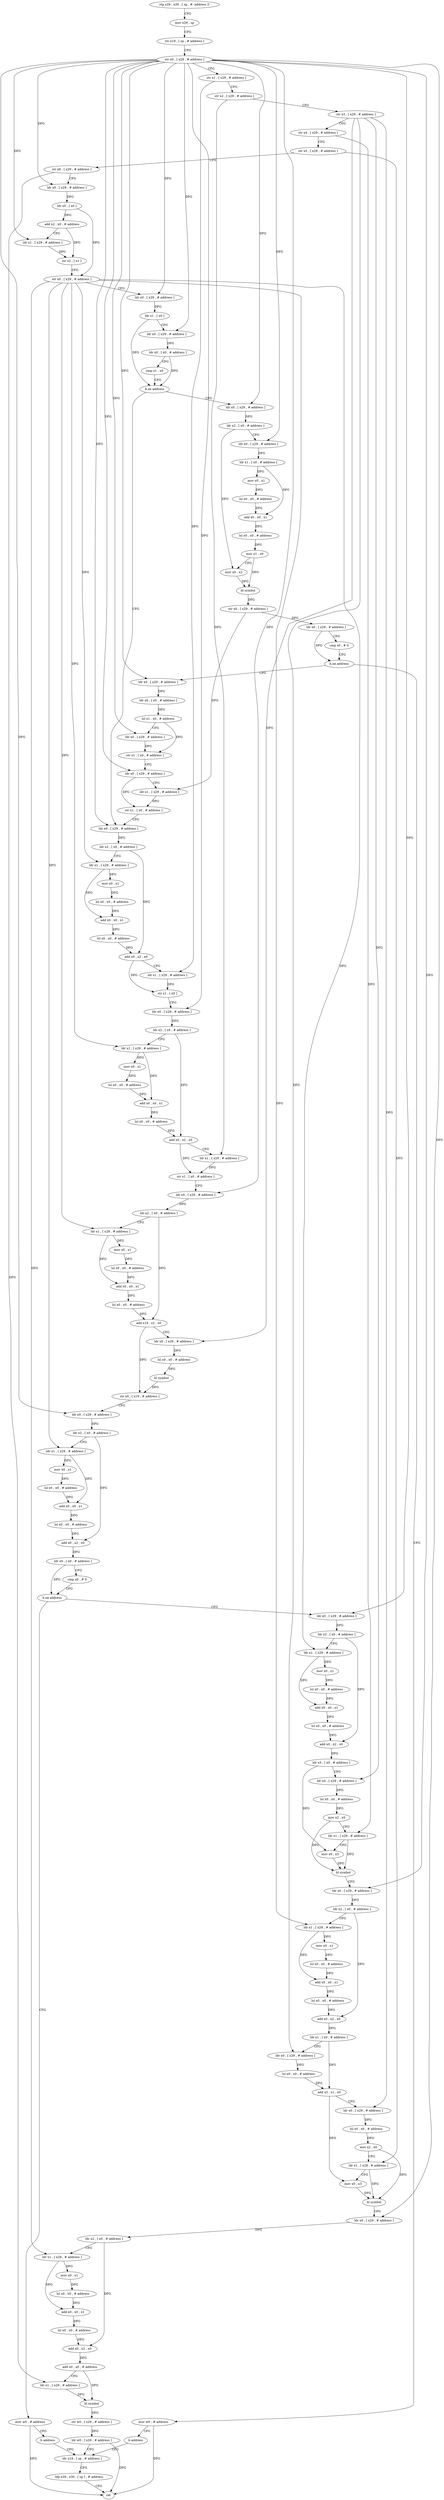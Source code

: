 digraph "func" {
"4448896" [label = "stp x29 , x30 , [ sp , #- address ]!" ]
"4448900" [label = "mov x29 , sp" ]
"4448904" [label = "str x19 , [ sp , # address ]" ]
"4448908" [label = "str x0 , [ x29 , # address ]" ]
"4448912" [label = "str x1 , [ x29 , # address ]" ]
"4448916" [label = "str x2 , [ x29 , # address ]" ]
"4448920" [label = "str x3 , [ x29 , # address ]" ]
"4448924" [label = "str x4 , [ x29 , # address ]" ]
"4448928" [label = "str x5 , [ x29 , # address ]" ]
"4448932" [label = "str x6 , [ x29 , # address ]" ]
"4448936" [label = "ldr x0 , [ x29 , # address ]" ]
"4448940" [label = "ldr x0 , [ x0 ]" ]
"4448944" [label = "add x2 , x0 , # address" ]
"4448948" [label = "ldr x1 , [ x29 , # address ]" ]
"4448952" [label = "str x2 , [ x1 ]" ]
"4448956" [label = "str x0 , [ x29 , # address ]" ]
"4448960" [label = "ldr x0 , [ x29 , # address ]" ]
"4448964" [label = "ldr x1 , [ x0 ]" ]
"4448968" [label = "ldr x0 , [ x29 , # address ]" ]
"4448972" [label = "ldr x0 , [ x0 , # address ]" ]
"4448976" [label = "cmp x1 , x0" ]
"4448980" [label = "b.ne address" ]
"4449084" [label = "ldr x0 , [ x29 , # address ]" ]
"4448984" [label = "ldr x0 , [ x29 , # address ]" ]
"4449088" [label = "ldr x2 , [ x0 , # address ]" ]
"4449092" [label = "ldr x1 , [ x29 , # address ]" ]
"4449096" [label = "mov x0 , x1" ]
"4449100" [label = "lsl x0 , x0 , # address" ]
"4449104" [label = "add x0 , x0 , x1" ]
"4449108" [label = "lsl x0 , x0 , # address" ]
"4449112" [label = "add x0 , x2 , x0" ]
"4449116" [label = "ldr x1 , [ x29 , # address ]" ]
"4449120" [label = "str x1 , [ x0 ]" ]
"4449124" [label = "ldr x0 , [ x29 , # address ]" ]
"4449128" [label = "ldr x2 , [ x0 , # address ]" ]
"4449132" [label = "ldr x1 , [ x29 , # address ]" ]
"4449136" [label = "mov x0 , x1" ]
"4449140" [label = "lsl x0 , x0 , # address" ]
"4449144" [label = "add x0 , x0 , x1" ]
"4449148" [label = "lsl x0 , x0 , # address" ]
"4449152" [label = "add x0 , x2 , x0" ]
"4449156" [label = "ldr x1 , [ x29 , # address ]" ]
"4449160" [label = "str x1 , [ x0 , # address ]" ]
"4449164" [label = "ldr x0 , [ x29 , # address ]" ]
"4449168" [label = "ldr x2 , [ x0 , # address ]" ]
"4449172" [label = "ldr x1 , [ x29 , # address ]" ]
"4449176" [label = "mov x0 , x1" ]
"4449180" [label = "lsl x0 , x0 , # address" ]
"4449184" [label = "add x0 , x0 , x1" ]
"4449188" [label = "lsl x0 , x0 , # address" ]
"4449192" [label = "add x19 , x2 , x0" ]
"4449196" [label = "ldr x0 , [ x29 , # address ]" ]
"4449200" [label = "lsl x0 , x0 , # address" ]
"4449204" [label = "bl symbol" ]
"4449208" [label = "str x0 , [ x19 , # address ]" ]
"4449212" [label = "ldr x0 , [ x29 , # address ]" ]
"4449216" [label = "ldr x2 , [ x0 , # address ]" ]
"4449220" [label = "ldr x1 , [ x29 , # address ]" ]
"4449224" [label = "mov x0 , x1" ]
"4449228" [label = "lsl x0 , x0 , # address" ]
"4449232" [label = "add x0 , x0 , x1" ]
"4449236" [label = "lsl x0 , x0 , # address" ]
"4449240" [label = "add x0 , x2 , x0" ]
"4449244" [label = "ldr x0 , [ x0 , # address ]" ]
"4449248" [label = "cmp x0 , # 0" ]
"4449252" [label = "b.ne address" ]
"4449264" [label = "ldr x0 , [ x29 , # address ]" ]
"4449256" [label = "mov w0 , # address" ]
"4448988" [label = "ldr x2 , [ x0 , # address ]" ]
"4448992" [label = "ldr x0 , [ x29 , # address ]" ]
"4448996" [label = "ldr x1 , [ x0 , # address ]" ]
"4449000" [label = "mov x0 , x1" ]
"4449004" [label = "lsl x0 , x0 , # address" ]
"4449008" [label = "add x0 , x0 , x1" ]
"4449012" [label = "lsl x0 , x0 , # address" ]
"4449016" [label = "mov x1 , x0" ]
"4449020" [label = "mov x0 , x2" ]
"4449024" [label = "bl symbol" ]
"4449028" [label = "str x0 , [ x29 , # address ]" ]
"4449032" [label = "ldr x0 , [ x29 , # address ]" ]
"4449036" [label = "cmp x0 , # 0" ]
"4449040" [label = "b.ne address" ]
"4449052" [label = "ldr x0 , [ x29 , # address ]" ]
"4449044" [label = "mov w0 , # address" ]
"4449268" [label = "ldr x2 , [ x0 , # address ]" ]
"4449272" [label = "ldr x1 , [ x29 , # address ]" ]
"4449276" [label = "mov x0 , x1" ]
"4449280" [label = "lsl x0 , x0 , # address" ]
"4449284" [label = "add x0 , x0 , x1" ]
"4449288" [label = "lsl x0 , x0 , # address" ]
"4449292" [label = "add x0 , x2 , x0" ]
"4449296" [label = "ldr x3 , [ x0 , # address ]" ]
"4449300" [label = "ldr x0 , [ x29 , # address ]" ]
"4449304" [label = "lsl x0 , x0 , # address" ]
"4449308" [label = "mov x2 , x0" ]
"4449312" [label = "ldr x1 , [ x29 , # address ]" ]
"4449316" [label = "mov x0 , x3" ]
"4449320" [label = "bl symbol" ]
"4449324" [label = "ldr x0 , [ x29 , # address ]" ]
"4449328" [label = "ldr x2 , [ x0 , # address ]" ]
"4449332" [label = "ldr x1 , [ x29 , # address ]" ]
"4449336" [label = "mov x0 , x1" ]
"4449340" [label = "lsl x0 , x0 , # address" ]
"4449344" [label = "add x0 , x0 , x1" ]
"4449348" [label = "lsl x0 , x0 , # address" ]
"4449352" [label = "add x0 , x2 , x0" ]
"4449356" [label = "ldr x1 , [ x0 , # address ]" ]
"4449360" [label = "ldr x0 , [ x29 , # address ]" ]
"4449364" [label = "lsl x0 , x0 , # address" ]
"4449368" [label = "add x3 , x1 , x0" ]
"4449372" [label = "ldr x0 , [ x29 , # address ]" ]
"4449376" [label = "lsl x0 , x0 , # address" ]
"4449380" [label = "mov x2 , x0" ]
"4449384" [label = "ldr x1 , [ x29 , # address ]" ]
"4449388" [label = "mov x0 , x3" ]
"4449392" [label = "bl symbol" ]
"4449396" [label = "ldr x0 , [ x29 , # address ]" ]
"4449400" [label = "ldr x2 , [ x0 , # address ]" ]
"4449404" [label = "ldr x1 , [ x29 , # address ]" ]
"4449408" [label = "mov x0 , x1" ]
"4449412" [label = "lsl x0 , x0 , # address" ]
"4449416" [label = "add x0 , x0 , x1" ]
"4449420" [label = "lsl x0 , x0 , # address" ]
"4449424" [label = "add x0 , x2 , x0" ]
"4449428" [label = "add x0 , x0 , # address" ]
"4449432" [label = "ldr x1 , [ x29 , # address ]" ]
"4449436" [label = "bl symbol" ]
"4449440" [label = "str w0 , [ x29 , # address ]" ]
"4449444" [label = "ldr w0 , [ x29 , # address ]" ]
"4449448" [label = "ldr x19 , [ sp , # address ]" ]
"4449260" [label = "b address" ]
"4449056" [label = "ldr x0 , [ x0 , # address ]" ]
"4449060" [label = "lsl x1 , x0 , # address" ]
"4449064" [label = "ldr x0 , [ x29 , # address ]" ]
"4449068" [label = "str x1 , [ x0 , # address ]" ]
"4449072" [label = "ldr x0 , [ x29 , # address ]" ]
"4449076" [label = "ldr x1 , [ x29 , # address ]" ]
"4449080" [label = "str x1 , [ x0 , # address ]" ]
"4449048" [label = "b address" ]
"4449452" [label = "ldp x29 , x30 , [ sp ] , # address" ]
"4449456" [label = "ret" ]
"4448896" -> "4448900" [ label = "CFG" ]
"4448900" -> "4448904" [ label = "CFG" ]
"4448904" -> "4448908" [ label = "CFG" ]
"4448908" -> "4448912" [ label = "CFG" ]
"4448908" -> "4448936" [ label = "DFG" ]
"4448908" -> "4448948" [ label = "DFG" ]
"4448908" -> "4448960" [ label = "DFG" ]
"4448908" -> "4448968" [ label = "DFG" ]
"4448908" -> "4449084" [ label = "DFG" ]
"4448908" -> "4449124" [ label = "DFG" ]
"4448908" -> "4449164" [ label = "DFG" ]
"4448908" -> "4449212" [ label = "DFG" ]
"4448908" -> "4448984" [ label = "DFG" ]
"4448908" -> "4448992" [ label = "DFG" ]
"4448908" -> "4449264" [ label = "DFG" ]
"4448908" -> "4449324" [ label = "DFG" ]
"4448908" -> "4449396" [ label = "DFG" ]
"4448908" -> "4449052" [ label = "DFG" ]
"4448908" -> "4449064" [ label = "DFG" ]
"4448908" -> "4449072" [ label = "DFG" ]
"4448912" -> "4448916" [ label = "CFG" ]
"4448912" -> "4449116" [ label = "DFG" ]
"4448916" -> "4448920" [ label = "CFG" ]
"4448916" -> "4449156" [ label = "DFG" ]
"4448920" -> "4448924" [ label = "CFG" ]
"4448920" -> "4449196" [ label = "DFG" ]
"4448920" -> "4449300" [ label = "DFG" ]
"4448920" -> "4449360" [ label = "DFG" ]
"4448920" -> "4449372" [ label = "DFG" ]
"4448924" -> "4448928" [ label = "CFG" ]
"4448924" -> "4449312" [ label = "DFG" ]
"4448928" -> "4448932" [ label = "CFG" ]
"4448928" -> "4449384" [ label = "DFG" ]
"4448932" -> "4448936" [ label = "CFG" ]
"4448932" -> "4449432" [ label = "DFG" ]
"4448936" -> "4448940" [ label = "DFG" ]
"4448940" -> "4448944" [ label = "DFG" ]
"4448940" -> "4448956" [ label = "DFG" ]
"4448944" -> "4448948" [ label = "CFG" ]
"4448944" -> "4448952" [ label = "DFG" ]
"4448948" -> "4448952" [ label = "DFG" ]
"4448952" -> "4448956" [ label = "CFG" ]
"4448956" -> "4448960" [ label = "CFG" ]
"4448956" -> "4449092" [ label = "DFG" ]
"4448956" -> "4449132" [ label = "DFG" ]
"4448956" -> "4449172" [ label = "DFG" ]
"4448956" -> "4449220" [ label = "DFG" ]
"4448956" -> "4449272" [ label = "DFG" ]
"4448956" -> "4449332" [ label = "DFG" ]
"4448956" -> "4449404" [ label = "DFG" ]
"4448960" -> "4448964" [ label = "DFG" ]
"4448964" -> "4448968" [ label = "CFG" ]
"4448964" -> "4448980" [ label = "DFG" ]
"4448968" -> "4448972" [ label = "DFG" ]
"4448972" -> "4448976" [ label = "CFG" ]
"4448972" -> "4448980" [ label = "DFG" ]
"4448976" -> "4448980" [ label = "CFG" ]
"4448980" -> "4449084" [ label = "CFG" ]
"4448980" -> "4448984" [ label = "CFG" ]
"4449084" -> "4449088" [ label = "DFG" ]
"4448984" -> "4448988" [ label = "DFG" ]
"4449088" -> "4449092" [ label = "CFG" ]
"4449088" -> "4449112" [ label = "DFG" ]
"4449092" -> "4449096" [ label = "DFG" ]
"4449092" -> "4449104" [ label = "DFG" ]
"4449096" -> "4449100" [ label = "DFG" ]
"4449100" -> "4449104" [ label = "DFG" ]
"4449104" -> "4449108" [ label = "DFG" ]
"4449108" -> "4449112" [ label = "DFG" ]
"4449112" -> "4449116" [ label = "CFG" ]
"4449112" -> "4449120" [ label = "DFG" ]
"4449116" -> "4449120" [ label = "DFG" ]
"4449120" -> "4449124" [ label = "CFG" ]
"4449124" -> "4449128" [ label = "DFG" ]
"4449128" -> "4449132" [ label = "CFG" ]
"4449128" -> "4449152" [ label = "DFG" ]
"4449132" -> "4449136" [ label = "DFG" ]
"4449132" -> "4449144" [ label = "DFG" ]
"4449136" -> "4449140" [ label = "DFG" ]
"4449140" -> "4449144" [ label = "DFG" ]
"4449144" -> "4449148" [ label = "DFG" ]
"4449148" -> "4449152" [ label = "DFG" ]
"4449152" -> "4449156" [ label = "CFG" ]
"4449152" -> "4449160" [ label = "DFG" ]
"4449156" -> "4449160" [ label = "DFG" ]
"4449160" -> "4449164" [ label = "CFG" ]
"4449164" -> "4449168" [ label = "DFG" ]
"4449168" -> "4449172" [ label = "CFG" ]
"4449168" -> "4449192" [ label = "DFG" ]
"4449172" -> "4449176" [ label = "DFG" ]
"4449172" -> "4449184" [ label = "DFG" ]
"4449176" -> "4449180" [ label = "DFG" ]
"4449180" -> "4449184" [ label = "DFG" ]
"4449184" -> "4449188" [ label = "DFG" ]
"4449188" -> "4449192" [ label = "DFG" ]
"4449192" -> "4449196" [ label = "CFG" ]
"4449192" -> "4449208" [ label = "DFG" ]
"4449196" -> "4449200" [ label = "DFG" ]
"4449200" -> "4449204" [ label = "DFG" ]
"4449204" -> "4449208" [ label = "DFG" ]
"4449208" -> "4449212" [ label = "CFG" ]
"4449212" -> "4449216" [ label = "DFG" ]
"4449216" -> "4449220" [ label = "CFG" ]
"4449216" -> "4449240" [ label = "DFG" ]
"4449220" -> "4449224" [ label = "DFG" ]
"4449220" -> "4449232" [ label = "DFG" ]
"4449224" -> "4449228" [ label = "DFG" ]
"4449228" -> "4449232" [ label = "DFG" ]
"4449232" -> "4449236" [ label = "DFG" ]
"4449236" -> "4449240" [ label = "DFG" ]
"4449240" -> "4449244" [ label = "DFG" ]
"4449244" -> "4449248" [ label = "CFG" ]
"4449244" -> "4449252" [ label = "DFG" ]
"4449248" -> "4449252" [ label = "CFG" ]
"4449252" -> "4449264" [ label = "CFG" ]
"4449252" -> "4449256" [ label = "CFG" ]
"4449264" -> "4449268" [ label = "DFG" ]
"4449256" -> "4449260" [ label = "CFG" ]
"4449256" -> "4449456" [ label = "DFG" ]
"4448988" -> "4448992" [ label = "CFG" ]
"4448988" -> "4449020" [ label = "DFG" ]
"4448992" -> "4448996" [ label = "DFG" ]
"4448996" -> "4449000" [ label = "DFG" ]
"4448996" -> "4449008" [ label = "DFG" ]
"4449000" -> "4449004" [ label = "DFG" ]
"4449004" -> "4449008" [ label = "DFG" ]
"4449008" -> "4449012" [ label = "DFG" ]
"4449012" -> "4449016" [ label = "DFG" ]
"4449016" -> "4449020" [ label = "CFG" ]
"4449016" -> "4449024" [ label = "DFG" ]
"4449020" -> "4449024" [ label = "DFG" ]
"4449024" -> "4449028" [ label = "DFG" ]
"4449028" -> "4449032" [ label = "DFG" ]
"4449028" -> "4449076" [ label = "DFG" ]
"4449032" -> "4449036" [ label = "CFG" ]
"4449032" -> "4449040" [ label = "DFG" ]
"4449036" -> "4449040" [ label = "CFG" ]
"4449040" -> "4449052" [ label = "CFG" ]
"4449040" -> "4449044" [ label = "CFG" ]
"4449052" -> "4449056" [ label = "DFG" ]
"4449044" -> "4449048" [ label = "CFG" ]
"4449044" -> "4449456" [ label = "DFG" ]
"4449268" -> "4449272" [ label = "CFG" ]
"4449268" -> "4449292" [ label = "DFG" ]
"4449272" -> "4449276" [ label = "DFG" ]
"4449272" -> "4449284" [ label = "DFG" ]
"4449276" -> "4449280" [ label = "DFG" ]
"4449280" -> "4449284" [ label = "DFG" ]
"4449284" -> "4449288" [ label = "DFG" ]
"4449288" -> "4449292" [ label = "DFG" ]
"4449292" -> "4449296" [ label = "DFG" ]
"4449296" -> "4449300" [ label = "CFG" ]
"4449296" -> "4449316" [ label = "DFG" ]
"4449300" -> "4449304" [ label = "DFG" ]
"4449304" -> "4449308" [ label = "DFG" ]
"4449308" -> "4449312" [ label = "CFG" ]
"4449308" -> "4449320" [ label = "DFG" ]
"4449312" -> "4449316" [ label = "CFG" ]
"4449312" -> "4449320" [ label = "DFG" ]
"4449316" -> "4449320" [ label = "DFG" ]
"4449320" -> "4449324" [ label = "CFG" ]
"4449324" -> "4449328" [ label = "DFG" ]
"4449328" -> "4449332" [ label = "CFG" ]
"4449328" -> "4449352" [ label = "DFG" ]
"4449332" -> "4449336" [ label = "DFG" ]
"4449332" -> "4449344" [ label = "DFG" ]
"4449336" -> "4449340" [ label = "DFG" ]
"4449340" -> "4449344" [ label = "DFG" ]
"4449344" -> "4449348" [ label = "DFG" ]
"4449348" -> "4449352" [ label = "DFG" ]
"4449352" -> "4449356" [ label = "DFG" ]
"4449356" -> "4449360" [ label = "CFG" ]
"4449356" -> "4449368" [ label = "DFG" ]
"4449360" -> "4449364" [ label = "DFG" ]
"4449364" -> "4449368" [ label = "DFG" ]
"4449368" -> "4449372" [ label = "CFG" ]
"4449368" -> "4449388" [ label = "DFG" ]
"4449372" -> "4449376" [ label = "DFG" ]
"4449376" -> "4449380" [ label = "DFG" ]
"4449380" -> "4449384" [ label = "CFG" ]
"4449380" -> "4449392" [ label = "DFG" ]
"4449384" -> "4449388" [ label = "CFG" ]
"4449384" -> "4449392" [ label = "DFG" ]
"4449388" -> "4449392" [ label = "DFG" ]
"4449392" -> "4449396" [ label = "CFG" ]
"4449396" -> "4449400" [ label = "DFG" ]
"4449400" -> "4449404" [ label = "CFG" ]
"4449400" -> "4449424" [ label = "DFG" ]
"4449404" -> "4449408" [ label = "DFG" ]
"4449404" -> "4449416" [ label = "DFG" ]
"4449408" -> "4449412" [ label = "DFG" ]
"4449412" -> "4449416" [ label = "DFG" ]
"4449416" -> "4449420" [ label = "DFG" ]
"4449420" -> "4449424" [ label = "DFG" ]
"4449424" -> "4449428" [ label = "DFG" ]
"4449428" -> "4449432" [ label = "CFG" ]
"4449428" -> "4449436" [ label = "DFG" ]
"4449432" -> "4449436" [ label = "DFG" ]
"4449436" -> "4449440" [ label = "DFG" ]
"4449440" -> "4449444" [ label = "DFG" ]
"4449444" -> "4449448" [ label = "CFG" ]
"4449444" -> "4449456" [ label = "DFG" ]
"4449448" -> "4449452" [ label = "CFG" ]
"4449260" -> "4449448" [ label = "CFG" ]
"4449056" -> "4449060" [ label = "DFG" ]
"4449060" -> "4449064" [ label = "CFG" ]
"4449060" -> "4449068" [ label = "DFG" ]
"4449064" -> "4449068" [ label = "DFG" ]
"4449068" -> "4449072" [ label = "CFG" ]
"4449072" -> "4449076" [ label = "CFG" ]
"4449072" -> "4449080" [ label = "DFG" ]
"4449076" -> "4449080" [ label = "DFG" ]
"4449080" -> "4449084" [ label = "CFG" ]
"4449048" -> "4449448" [ label = "CFG" ]
"4449452" -> "4449456" [ label = "CFG" ]
}
